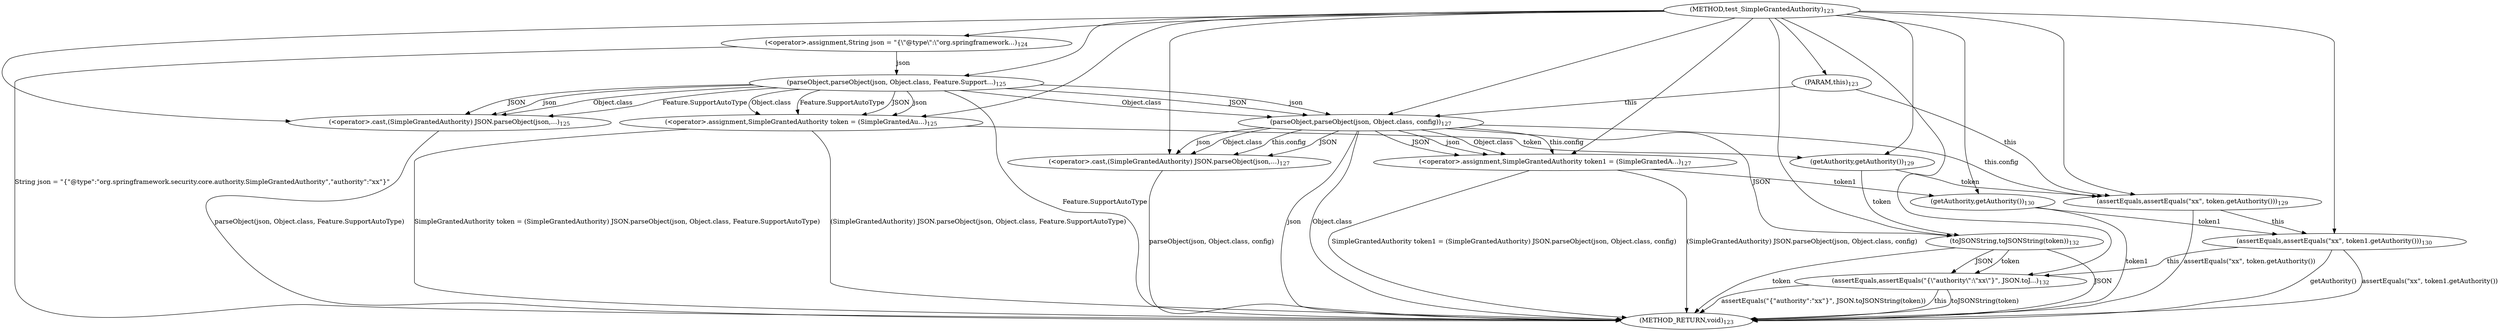 digraph "test_SimpleGrantedAuthority" {  
"401" [label = <(METHOD,test_SimpleGrantedAuthority)<SUB>123</SUB>> ]
"450" [label = <(METHOD_RETURN,void)<SUB>123</SUB>> ]
"29" [label = <(PARAM,this)<SUB>123</SUB>> ]
"404" [label = <(&lt;operator&gt;.assignment,String json = &quot;{\&quot;@type\&quot;:\&quot;org.springframework...)<SUB>124</SUB>> ]
"408" [label = <(&lt;operator&gt;.assignment,SimpleGrantedAuthority token = (SimpleGrantedAu...)<SUB>125</SUB>> ]
"422" [label = <(&lt;operator&gt;.assignment,SimpleGrantedAuthority token1 = (SimpleGrantedA...)<SUB>127</SUB>> ]
"435" [label = <(assertEquals,assertEquals(&quot;xx&quot;, token.getAuthority()))<SUB>129</SUB>> ]
"439" [label = <(assertEquals,assertEquals(&quot;xx&quot;, token1.getAuthority()))<SUB>130</SUB>> ]
"443" [label = <(assertEquals,assertEquals(&quot;{\&quot;authority\&quot;:\&quot;xx\&quot;}&quot;, JSON.toJ...)<SUB>132</SUB>> ]
"404" [label = <(&lt;operator&gt;.assignment,String json = &quot;{\&quot;@type\&quot;:\&quot;org.springframework...)<SUB>124</SUB>> ]
"404" [label = <(&lt;operator&gt;.assignment,String json = &quot;{\&quot;@type\&quot;:\&quot;org.springframework...)<SUB>124</SUB>> ]
"408" [label = <(&lt;operator&gt;.assignment,SimpleGrantedAuthority token = (SimpleGrantedAu...)<SUB>125</SUB>> ]
"408" [label = <(&lt;operator&gt;.assignment,SimpleGrantedAuthority token = (SimpleGrantedAu...)<SUB>125</SUB>> ]
"422" [label = <(&lt;operator&gt;.assignment,SimpleGrantedAuthority token1 = (SimpleGrantedA...)<SUB>127</SUB>> ]
"422" [label = <(&lt;operator&gt;.assignment,SimpleGrantedAuthority token1 = (SimpleGrantedA...)<SUB>127</SUB>> ]
"435" [label = <(assertEquals,assertEquals(&quot;xx&quot;, token.getAuthority()))<SUB>129</SUB>> ]
"435" [label = <(assertEquals,assertEquals(&quot;xx&quot;, token.getAuthority()))<SUB>129</SUB>> ]
"435" [label = <(assertEquals,assertEquals(&quot;xx&quot;, token.getAuthority()))<SUB>129</SUB>> ]
"439" [label = <(assertEquals,assertEquals(&quot;xx&quot;, token1.getAuthority()))<SUB>130</SUB>> ]
"439" [label = <(assertEquals,assertEquals(&quot;xx&quot;, token1.getAuthority()))<SUB>130</SUB>> ]
"439" [label = <(assertEquals,assertEquals(&quot;xx&quot;, token1.getAuthority()))<SUB>130</SUB>> ]
"443" [label = <(assertEquals,assertEquals(&quot;{\&quot;authority\&quot;:\&quot;xx\&quot;}&quot;, JSON.toJ...)<SUB>132</SUB>> ]
"443" [label = <(assertEquals,assertEquals(&quot;{\&quot;authority\&quot;:\&quot;xx\&quot;}&quot;, JSON.toJ...)<SUB>132</SUB>> ]
"443" [label = <(assertEquals,assertEquals(&quot;{\&quot;authority\&quot;:\&quot;xx\&quot;}&quot;, JSON.toJ...)<SUB>132</SUB>> ]
"410" [label = <(&lt;operator&gt;.cast,(SimpleGrantedAuthority) JSON.parseObject(json,...)<SUB>125</SUB>> ]
"410" [label = <(&lt;operator&gt;.cast,(SimpleGrantedAuthority) JSON.parseObject(json,...)<SUB>125</SUB>> ]
"424" [label = <(&lt;operator&gt;.cast,(SimpleGrantedAuthority) JSON.parseObject(json,...)<SUB>127</SUB>> ]
"424" [label = <(&lt;operator&gt;.cast,(SimpleGrantedAuthority) JSON.parseObject(json,...)<SUB>127</SUB>> ]
"437" [label = <(getAuthority,getAuthority())<SUB>129</SUB>> ]
"441" [label = <(getAuthority,getAuthority())<SUB>130</SUB>> ]
"445" [label = <(toJSONString,toJSONString(token))<SUB>132</SUB>> ]
"445" [label = <(toJSONString,toJSONString(token))<SUB>132</SUB>> ]
"412" [label = <(parseObject,parseObject(json, Object.class, Feature.Support...)<SUB>125</SUB>> ]
"412" [label = <(parseObject,parseObject(json, Object.class, Feature.Support...)<SUB>125</SUB>> ]
"412" [label = <(parseObject,parseObject(json, Object.class, Feature.Support...)<SUB>125</SUB>> ]
"412" [label = <(parseObject,parseObject(json, Object.class, Feature.Support...)<SUB>125</SUB>> ]
"426" [label = <(parseObject,parseObject(json, Object.class, config))<SUB>127</SUB>> ]
"426" [label = <(parseObject,parseObject(json, Object.class, config))<SUB>127</SUB>> ]
"426" [label = <(parseObject,parseObject(json, Object.class, config))<SUB>127</SUB>> ]
"426" [label = <(parseObject,parseObject(json, Object.class, config))<SUB>127</SUB>> ]
  "404" -> "450"  [ label = "String json = &quot;{\&quot;@type\&quot;:\&quot;org.springframework.security.core.authority.SimpleGrantedAuthority\&quot;,\&quot;authority\&quot;:\&quot;xx\&quot;}&quot;"] 
  "412" -> "450"  [ label = "Feature.SupportAutoType"] 
  "410" -> "450"  [ label = "parseObject(json, Object.class, Feature.SupportAutoType)"] 
  "408" -> "450"  [ label = "(SimpleGrantedAuthority) JSON.parseObject(json, Object.class, Feature.SupportAutoType)"] 
  "408" -> "450"  [ label = "SimpleGrantedAuthority token = (SimpleGrantedAuthority) JSON.parseObject(json, Object.class, Feature.SupportAutoType)"] 
  "426" -> "450"  [ label = "json"] 
  "426" -> "450"  [ label = "Object.class"] 
  "424" -> "450"  [ label = "parseObject(json, Object.class, config)"] 
  "422" -> "450"  [ label = "(SimpleGrantedAuthority) JSON.parseObject(json, Object.class, config)"] 
  "422" -> "450"  [ label = "SimpleGrantedAuthority token1 = (SimpleGrantedAuthority) JSON.parseObject(json, Object.class, config)"] 
  "435" -> "450"  [ label = "assertEquals(&quot;xx&quot;, token.getAuthority())"] 
  "441" -> "450"  [ label = "token1"] 
  "439" -> "450"  [ label = "getAuthority()"] 
  "439" -> "450"  [ label = "assertEquals(&quot;xx&quot;, token1.getAuthority())"] 
  "443" -> "450"  [ label = "this"] 
  "445" -> "450"  [ label = "JSON"] 
  "445" -> "450"  [ label = "token"] 
  "443" -> "450"  [ label = "toJSONString(token)"] 
  "443" -> "450"  [ label = "assertEquals(&quot;{\&quot;authority\&quot;:\&quot;xx\&quot;}&quot;, JSON.toJSONString(token))"] 
  "401" -> "29" 
  "401" -> "404" 
  "401" -> "408" 
  "412" -> "408"  [ label = "JSON"] 
  "412" -> "408"  [ label = "json"] 
  "412" -> "408"  [ label = "Object.class"] 
  "412" -> "408"  [ label = "Feature.SupportAutoType"] 
  "401" -> "422" 
  "426" -> "422"  [ label = "JSON"] 
  "426" -> "422"  [ label = "json"] 
  "426" -> "422"  [ label = "Object.class"] 
  "426" -> "422"  [ label = "this.config"] 
  "29" -> "435"  [ label = "this"] 
  "426" -> "435"  [ label = "this.config"] 
  "401" -> "435" 
  "437" -> "435"  [ label = "token"] 
  "435" -> "439"  [ label = "this"] 
  "401" -> "439" 
  "441" -> "439"  [ label = "token1"] 
  "439" -> "443"  [ label = "this"] 
  "401" -> "443" 
  "445" -> "443"  [ label = "JSON"] 
  "445" -> "443"  [ label = "token"] 
  "401" -> "410" 
  "412" -> "410"  [ label = "JSON"] 
  "412" -> "410"  [ label = "json"] 
  "412" -> "410"  [ label = "Object.class"] 
  "412" -> "410"  [ label = "Feature.SupportAutoType"] 
  "401" -> "424" 
  "426" -> "424"  [ label = "JSON"] 
  "426" -> "424"  [ label = "json"] 
  "426" -> "424"  [ label = "Object.class"] 
  "426" -> "424"  [ label = "this.config"] 
  "408" -> "437"  [ label = "token"] 
  "401" -> "437" 
  "422" -> "441"  [ label = "token1"] 
  "401" -> "441" 
  "426" -> "445"  [ label = "JSON"] 
  "401" -> "445" 
  "437" -> "445"  [ label = "token"] 
  "401" -> "412" 
  "404" -> "412"  [ label = "json"] 
  "412" -> "426"  [ label = "JSON"] 
  "401" -> "426" 
  "412" -> "426"  [ label = "json"] 
  "412" -> "426"  [ label = "Object.class"] 
  "29" -> "426"  [ label = "this"] 
}
